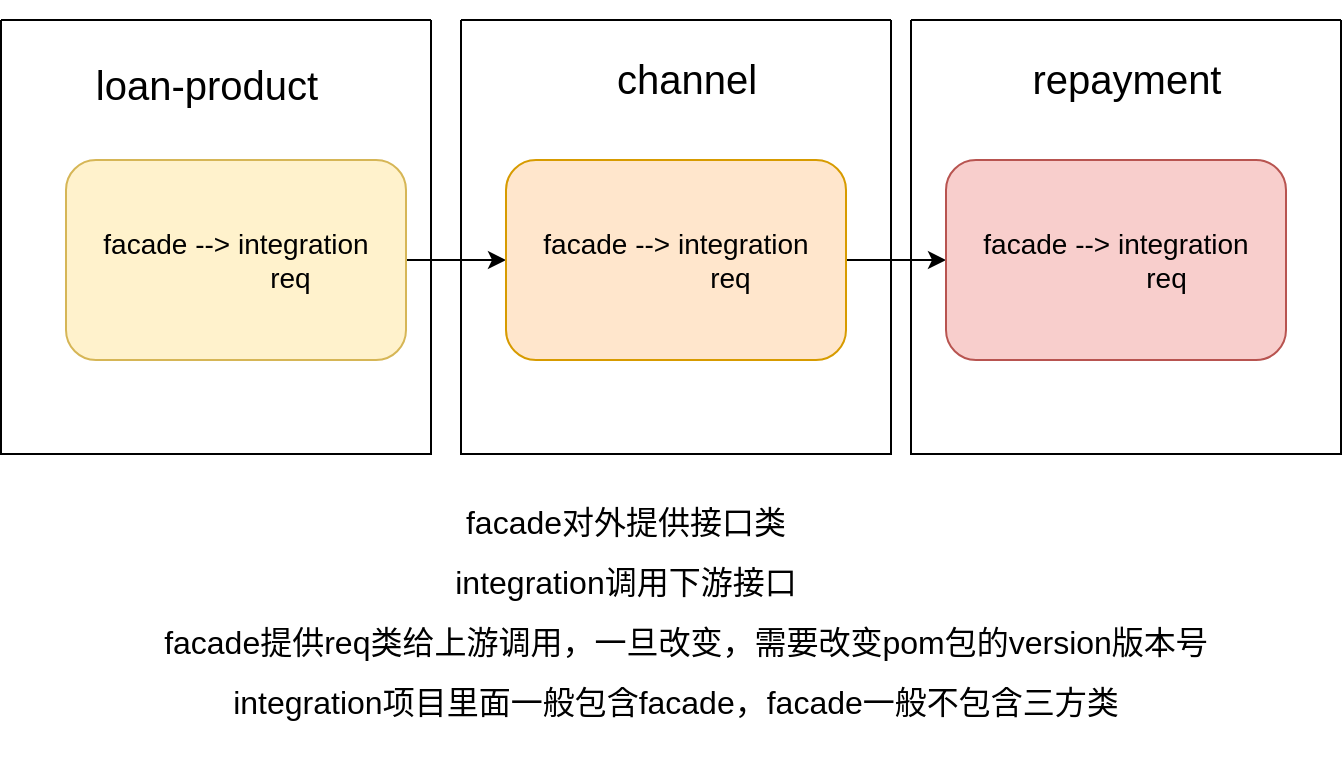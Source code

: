 <mxfile version="21.2.9" type="github">
  <diagram name="第 1 页" id="YT_AQdwXI0vLmQ7dQdLO">
    <mxGraphModel dx="1050" dy="582" grid="1" gridSize="10" guides="1" tooltips="1" connect="1" arrows="1" fold="1" page="1" pageScale="1" pageWidth="827" pageHeight="1169" math="0" shadow="0">
      <root>
        <mxCell id="0" />
        <mxCell id="1" parent="0" />
        <mxCell id="qPqg_LSnU1_NvGWCKPPR-4" style="edgeStyle=orthogonalEdgeStyle;hachureGap=4;orthogonalLoop=1;jettySize=auto;html=1;exitX=1;exitY=0.5;exitDx=0;exitDy=0;entryX=0;entryY=0.5;entryDx=0;entryDy=0;fontFamily=Architects Daughter;fontSource=https%3A%2F%2Ffonts.googleapis.com%2Fcss%3Ffamily%3DArchitects%2BDaughter;fontSize=16;curved=1;" edge="1" parent="1" source="qPqg_LSnU1_NvGWCKPPR-1" target="qPqg_LSnU1_NvGWCKPPR-2">
          <mxGeometry relative="1" as="geometry" />
        </mxCell>
        <mxCell id="qPqg_LSnU1_NvGWCKPPR-5" style="edgeStyle=orthogonalEdgeStyle;hachureGap=4;orthogonalLoop=1;jettySize=auto;html=1;exitX=1;exitY=0.5;exitDx=0;exitDy=0;entryX=0;entryY=0.5;entryDx=0;entryDy=0;fontFamily=Architects Daughter;fontSource=https%3A%2F%2Ffonts.googleapis.com%2Fcss%3Ffamily%3DArchitects%2BDaughter;fontSize=16;curved=1;" edge="1" parent="1" source="qPqg_LSnU1_NvGWCKPPR-2" target="qPqg_LSnU1_NvGWCKPPR-3">
          <mxGeometry relative="1" as="geometry" />
        </mxCell>
        <mxCell id="qPqg_LSnU1_NvGWCKPPR-2" value="&lt;span style=&quot;font-size: 14px;&quot;&gt;facade --&amp;gt; integration&lt;br&gt;&amp;nbsp; &amp;nbsp; &amp;nbsp; &amp;nbsp; &amp;nbsp; &amp;nbsp; &amp;nbsp; req&lt;br&gt;&lt;/span&gt;" style="rounded=1;whiteSpace=wrap;html=1;shadow=0;glass=0;fillColor=#ffe6cc;strokeColor=#d79b00;" vertex="1" parent="1">
          <mxGeometry x="320" y="230" width="170" height="100" as="geometry" />
        </mxCell>
        <mxCell id="qPqg_LSnU1_NvGWCKPPR-3" value="&lt;span style=&quot;font-size: 14px;&quot;&gt;facade --&amp;gt; integration&lt;br&gt;&amp;nbsp; &amp;nbsp; &amp;nbsp; &amp;nbsp; &amp;nbsp; &amp;nbsp; &amp;nbsp;req&lt;br&gt;&lt;/span&gt;" style="rounded=1;whiteSpace=wrap;html=1;shadow=0;glass=0;fillColor=#f8cecc;strokeColor=#b85450;" vertex="1" parent="1">
          <mxGeometry x="540" y="230" width="170" height="100" as="geometry" />
        </mxCell>
        <mxCell id="qPqg_LSnU1_NvGWCKPPR-6" value="&lt;p&gt;&lt;font face=&quot;Helvetica&quot;&gt;loan-product&lt;/font&gt;&lt;/p&gt;" style="text;html=1;align=center;verticalAlign=middle;resizable=0;points=[];autosize=1;strokeColor=none;fillColor=none;fontSize=20;fontFamily=Architects Daughter;" vertex="1" parent="1">
          <mxGeometry x="105" y="153" width="130" height="80" as="geometry" />
        </mxCell>
        <mxCell id="qPqg_LSnU1_NvGWCKPPR-7" value="&lt;p&gt;&lt;font face=&quot;Helvetica&quot;&gt;channel&lt;/font&gt;&lt;/p&gt;" style="text;html=1;align=center;verticalAlign=middle;resizable=0;points=[];autosize=1;strokeColor=none;fillColor=none;fontSize=20;fontFamily=Architects Daughter;" vertex="1" parent="1">
          <mxGeometry x="365" y="150" width="90" height="80" as="geometry" />
        </mxCell>
        <mxCell id="qPqg_LSnU1_NvGWCKPPR-8" value="&lt;p&gt;&lt;font face=&quot;Helvetica&quot;&gt;repayment&lt;/font&gt;&lt;/p&gt;" style="text;html=1;align=center;verticalAlign=middle;resizable=0;points=[];autosize=1;strokeColor=none;fillColor=none;fontSize=20;fontFamily=Architects Daughter;" vertex="1" parent="1">
          <mxGeometry x="570" y="150" width="120" height="80" as="geometry" />
        </mxCell>
        <mxCell id="qPqg_LSnU1_NvGWCKPPR-9" value="" style="swimlane;startSize=0;hachureGap=4;fontFamily=Architects Daughter;fontSource=https%3A%2F%2Ffonts.googleapis.com%2Fcss%3Ffamily%3DArchitects%2BDaughter;fontSize=20;swimlaneLine=1;" vertex="1" parent="1">
          <mxGeometry x="67.5" y="160" width="215" height="217" as="geometry" />
        </mxCell>
        <mxCell id="qPqg_LSnU1_NvGWCKPPR-1" value="&lt;span style=&quot;font-size: 14px;&quot;&gt;facade --&amp;gt; integration&lt;br&gt;&amp;nbsp; &amp;nbsp; &amp;nbsp; &amp;nbsp; &amp;nbsp; &amp;nbsp; &amp;nbsp; req&lt;br&gt;&lt;/span&gt;" style="rounded=1;whiteSpace=wrap;html=1;shadow=0;glass=0;fillColor=#fff2cc;strokeColor=#d6b656;" vertex="1" parent="qPqg_LSnU1_NvGWCKPPR-9">
          <mxGeometry x="32.5" y="70" width="170" height="100" as="geometry" />
        </mxCell>
        <mxCell id="qPqg_LSnU1_NvGWCKPPR-10" value="" style="swimlane;startSize=0;hachureGap=4;fontFamily=Architects Daughter;fontSource=https%3A%2F%2Ffonts.googleapis.com%2Fcss%3Ffamily%3DArchitects%2BDaughter;fontSize=20;swimlaneLine=1;" vertex="1" parent="1">
          <mxGeometry x="297.5" y="160" width="215" height="217" as="geometry">
            <mxRectangle x="297.5" y="160" width="50" height="40" as="alternateBounds" />
          </mxGeometry>
        </mxCell>
        <mxCell id="qPqg_LSnU1_NvGWCKPPR-11" value="" style="swimlane;startSize=0;hachureGap=4;fontFamily=Architects Daughter;fontSource=https%3A%2F%2Ffonts.googleapis.com%2Fcss%3Ffamily%3DArchitects%2BDaughter;fontSize=20;swimlaneLine=1;" vertex="1" parent="1">
          <mxGeometry x="522.5" y="160" width="215" height="217" as="geometry" />
        </mxCell>
        <mxCell id="qPqg_LSnU1_NvGWCKPPR-13" value="&lt;p&gt;&lt;font style=&quot;font-size: 16px;&quot; face=&quot;Helvetica&quot;&gt;facade对外提供接口类&lt;/font&gt;&lt;/p&gt;" style="text;html=1;strokeColor=none;fillColor=none;align=center;verticalAlign=middle;whiteSpace=wrap;rounded=0;fontSize=20;fontFamily=Architects Daughter;" vertex="1" parent="1">
          <mxGeometry x="270" y="400" width="220" height="20" as="geometry" />
        </mxCell>
        <mxCell id="qPqg_LSnU1_NvGWCKPPR-14" value="&lt;p&gt;&lt;font style=&quot;font-size: 16px;&quot; face=&quot;Helvetica&quot;&gt;integration调用下游接口&lt;/font&gt;&lt;/p&gt;" style="text;html=1;strokeColor=none;fillColor=none;align=center;verticalAlign=middle;whiteSpace=wrap;rounded=0;fontSize=20;fontFamily=Architects Daughter;" vertex="1" parent="1">
          <mxGeometry x="270" y="430" width="220" height="20" as="geometry" />
        </mxCell>
        <mxCell id="qPqg_LSnU1_NvGWCKPPR-15" value="&lt;p&gt;&lt;font face=&quot;Helvetica&quot;&gt;&lt;span style=&quot;font-size: 16px;&quot;&gt;facade提供req类给上游调用，一旦改变，需要改变pom包的version版本号&lt;/span&gt;&lt;/font&gt;&lt;/p&gt;" style="text;html=1;strokeColor=none;fillColor=none;align=center;verticalAlign=middle;whiteSpace=wrap;rounded=0;fontSize=20;fontFamily=Architects Daughter;" vertex="1" parent="1">
          <mxGeometry x="140" y="460" width="540" height="20" as="geometry" />
        </mxCell>
        <mxCell id="qPqg_LSnU1_NvGWCKPPR-16" value="&lt;p&gt;&lt;font style=&quot;font-size: 16px;&quot; face=&quot;Helvetica&quot;&gt;integration项目里面一般包含facade，facade一般不包含三方类&lt;/font&gt;&lt;/p&gt;" style="text;html=1;strokeColor=none;fillColor=none;align=center;verticalAlign=middle;whiteSpace=wrap;rounded=0;fontSize=20;fontFamily=Architects Daughter;" vertex="1" parent="1">
          <mxGeometry x="180" y="490" width="450" height="20" as="geometry" />
        </mxCell>
      </root>
    </mxGraphModel>
  </diagram>
</mxfile>
